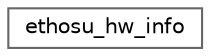 digraph "Graphical Class Hierarchy"
{
 // LATEX_PDF_SIZE
  bgcolor="transparent";
  edge [fontname=Helvetica,fontsize=10,labelfontname=Helvetica,labelfontsize=10];
  node [fontname=Helvetica,fontsize=10,shape=box,height=0.2,width=0.4];
  rankdir="LR";
  Node0 [id="Node000000",label="ethosu_hw_info",height=0.2,width=0.4,color="grey40", fillcolor="white", style="filled",URL="$structethosu__hw__info.html",tooltip=" "];
}
